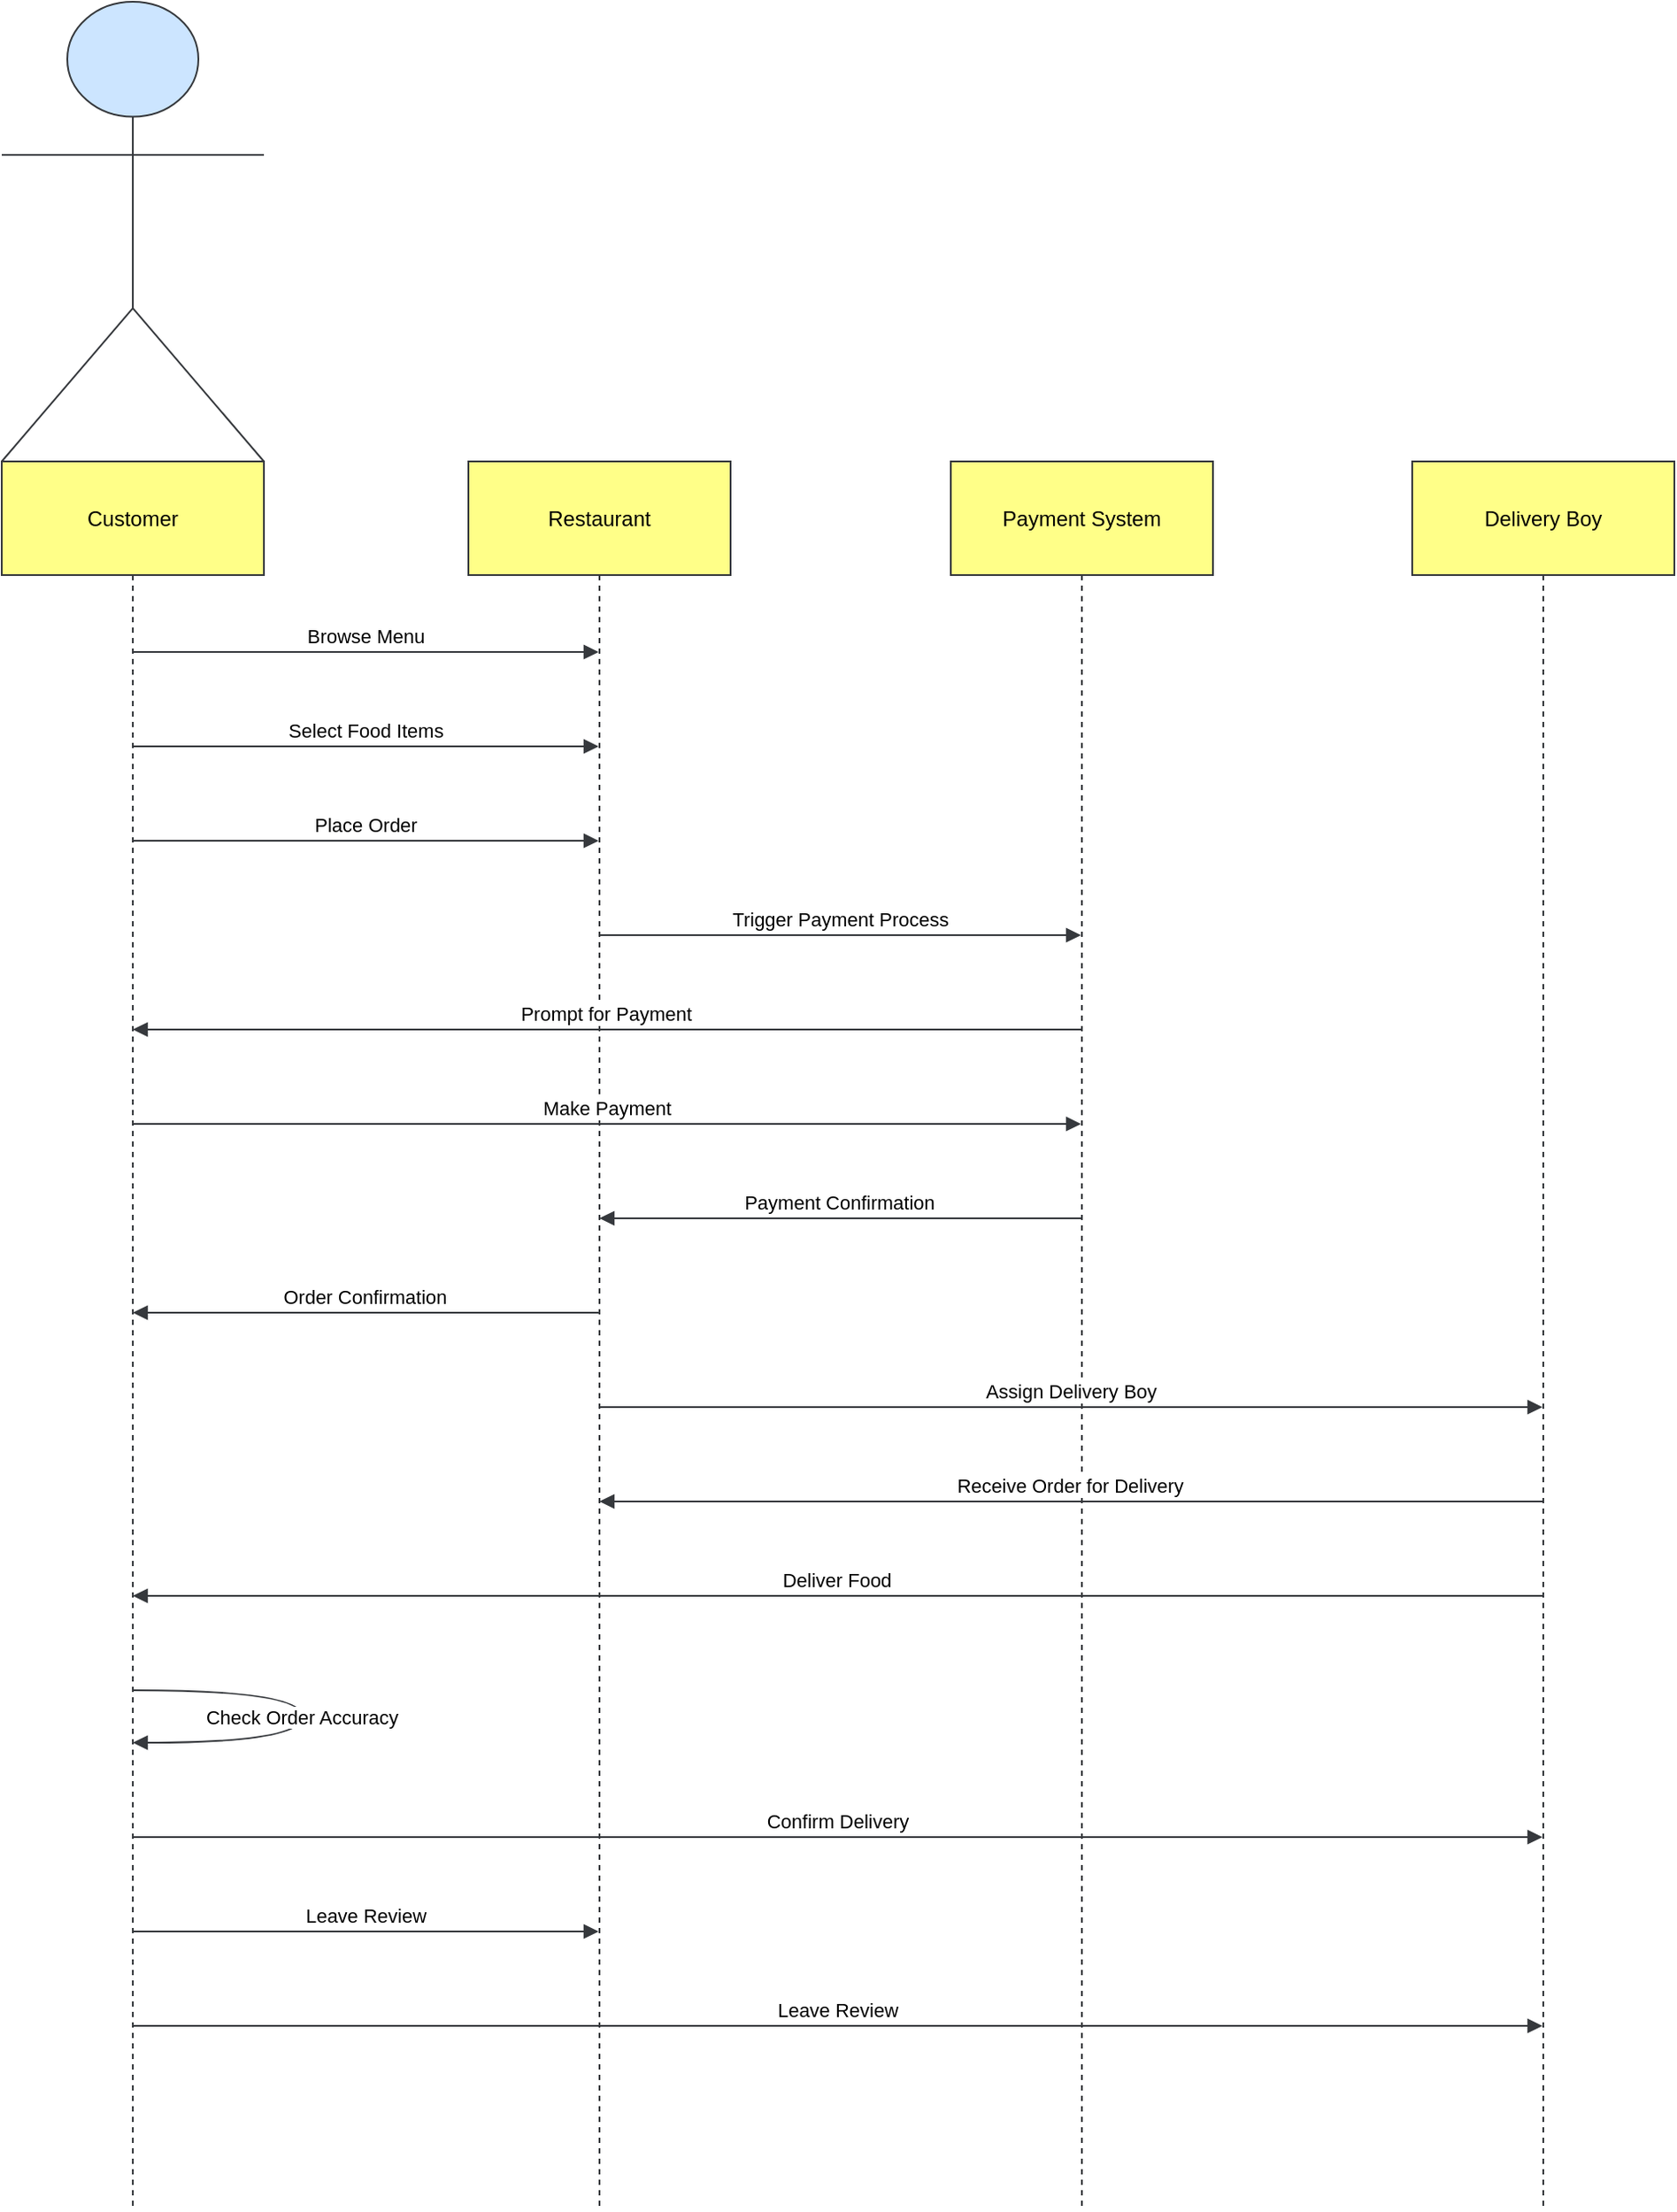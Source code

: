 <mxfile version="26.2.14">
  <diagram name="Page-1" id="uUIcSil0GLClQxcJma0W">
    <mxGraphModel dx="7960" dy="3373" grid="0" gridSize="10" guides="1" tooltips="1" connect="1" arrows="1" fold="1" page="0" pageScale="1" pageWidth="827" pageHeight="1169" math="0" shadow="0">
      <root>
        <mxCell id="0" />
        <mxCell id="1" parent="0" />
        <mxCell id="2" value="Customer" style="shape=umlLifeline;perimeter=lifelinePerimeter;whiteSpace=wrap;container=1;dropTarget=0;collapsible=0;recursiveResize=0;outlineConnect=0;portConstraint=eastwest;newEdgeStyle={&quot;edgeStyle&quot;:&quot;elbowEdgeStyle&quot;,&quot;elbow&quot;:&quot;vertical&quot;,&quot;curved&quot;:0,&quot;rounded&quot;:0};size=65;fillColor=#ffff88;strokeColor=#36393d;" parent="1" vertex="1">
          <mxGeometry x="-46" width="150" height="1000" as="geometry" />
        </mxCell>
        <mxCell id="3" value="Restaurant" style="shape=umlLifeline;perimeter=lifelinePerimeter;whiteSpace=wrap;container=1;dropTarget=0;collapsible=0;recursiveResize=0;outlineConnect=0;portConstraint=eastwest;newEdgeStyle={&quot;edgeStyle&quot;:&quot;elbowEdgeStyle&quot;,&quot;elbow&quot;:&quot;vertical&quot;,&quot;curved&quot;:0,&quot;rounded&quot;:0};size=65;fillColor=#ffff88;strokeColor=#36393d;" parent="1" vertex="1">
          <mxGeometry x="221" width="150" height="1000" as="geometry" />
        </mxCell>
        <mxCell id="4" value="Payment System" style="shape=umlLifeline;perimeter=lifelinePerimeter;whiteSpace=wrap;container=1;dropTarget=0;collapsible=0;recursiveResize=0;outlineConnect=0;portConstraint=eastwest;newEdgeStyle={&quot;edgeStyle&quot;:&quot;elbowEdgeStyle&quot;,&quot;elbow&quot;:&quot;vertical&quot;,&quot;curved&quot;:0,&quot;rounded&quot;:0};size=65;fillColor=#ffff88;strokeColor=#36393d;" parent="1" vertex="1">
          <mxGeometry x="497" width="150" height="1000" as="geometry" />
        </mxCell>
        <mxCell id="5" value="Delivery Boy" style="shape=umlLifeline;perimeter=lifelinePerimeter;whiteSpace=wrap;container=1;dropTarget=0;collapsible=0;recursiveResize=0;outlineConnect=0;portConstraint=eastwest;newEdgeStyle={&quot;edgeStyle&quot;:&quot;elbowEdgeStyle&quot;,&quot;elbow&quot;:&quot;vertical&quot;,&quot;curved&quot;:0,&quot;rounded&quot;:0};size=65;fillColor=#ffff88;strokeColor=#36393d;" parent="1" vertex="1">
          <mxGeometry x="761" width="150" height="1000" as="geometry" />
        </mxCell>
        <mxCell id="6" value="Browse Menu" style="verticalAlign=bottom;edgeStyle=elbowEdgeStyle;elbow=vertical;curved=0;rounded=0;endArrow=block;fillColor=#ffff88;strokeColor=#36393d;" parent="1" source="2" target="3" edge="1">
          <mxGeometry relative="1" as="geometry">
            <Array as="points">
              <mxPoint x="188" y="109" />
            </Array>
          </mxGeometry>
        </mxCell>
        <mxCell id="7" value="Select Food Items" style="verticalAlign=bottom;edgeStyle=elbowEdgeStyle;elbow=vertical;curved=0;rounded=0;endArrow=block;fillColor=#ffff88;strokeColor=#36393d;" parent="1" source="2" target="3" edge="1">
          <mxGeometry relative="1" as="geometry">
            <Array as="points">
              <mxPoint x="188" y="163" />
            </Array>
          </mxGeometry>
        </mxCell>
        <mxCell id="8" value="Place Order" style="verticalAlign=bottom;edgeStyle=elbowEdgeStyle;elbow=vertical;curved=0;rounded=0;endArrow=block;fillColor=#ffff88;strokeColor=#36393d;" parent="1" source="2" target="3" edge="1">
          <mxGeometry relative="1" as="geometry">
            <Array as="points">
              <mxPoint x="188" y="217" />
            </Array>
          </mxGeometry>
        </mxCell>
        <mxCell id="9" value="Trigger Payment Process" style="verticalAlign=bottom;edgeStyle=elbowEdgeStyle;elbow=vertical;curved=0;rounded=0;endArrow=block;fillColor=#ffff88;strokeColor=#36393d;" parent="1" source="3" target="4" edge="1">
          <mxGeometry relative="1" as="geometry">
            <Array as="points">
              <mxPoint x="413" y="271" />
            </Array>
          </mxGeometry>
        </mxCell>
        <mxCell id="10" value="Prompt for Payment" style="verticalAlign=bottom;edgeStyle=elbowEdgeStyle;elbow=vertical;curved=0;rounded=0;endArrow=block;fillColor=#ffff88;strokeColor=#36393d;" parent="1" source="4" target="2" edge="1">
          <mxGeometry relative="1" as="geometry">
            <Array as="points">
              <mxPoint x="312" y="325" />
            </Array>
          </mxGeometry>
        </mxCell>
        <mxCell id="11" value="Make Payment" style="verticalAlign=bottom;edgeStyle=elbowEdgeStyle;elbow=vertical;curved=0;rounded=0;endArrow=block;fillColor=#ffff88;strokeColor=#36393d;" parent="1" source="2" target="4" edge="1">
          <mxGeometry relative="1" as="geometry">
            <Array as="points">
              <mxPoint x="309" y="379" />
            </Array>
          </mxGeometry>
        </mxCell>
        <mxCell id="12" value="Payment Confirmation" style="verticalAlign=bottom;edgeStyle=elbowEdgeStyle;elbow=vertical;curved=0;rounded=0;endArrow=block;fillColor=#ffff88;strokeColor=#36393d;" parent="1" source="4" target="3" edge="1">
          <mxGeometry relative="1" as="geometry">
            <Array as="points">
              <mxPoint x="416" y="433" />
            </Array>
          </mxGeometry>
        </mxCell>
        <mxCell id="13" value="Order Confirmation" style="verticalAlign=bottom;edgeStyle=elbowEdgeStyle;elbow=vertical;curved=0;rounded=0;endArrow=block;fillColor=#ffff88;strokeColor=#36393d;" parent="1" source="3" target="2" edge="1">
          <mxGeometry relative="1" as="geometry">
            <Array as="points">
              <mxPoint x="191" y="487" />
            </Array>
          </mxGeometry>
        </mxCell>
        <mxCell id="14" value="Assign Delivery Boy" style="verticalAlign=bottom;edgeStyle=elbowEdgeStyle;elbow=vertical;curved=0;rounded=0;endArrow=block;fillColor=#ffff88;strokeColor=#36393d;" parent="1" source="3" target="5" edge="1">
          <mxGeometry relative="1" as="geometry">
            <Array as="points">
              <mxPoint x="513" y="541" />
            </Array>
          </mxGeometry>
        </mxCell>
        <mxCell id="15" value="Receive Order for Delivery" style="verticalAlign=bottom;edgeStyle=elbowEdgeStyle;elbow=vertical;curved=0;rounded=0;endArrow=block;fillColor=#ffff88;strokeColor=#36393d;" parent="1" source="5" target="3" edge="1">
          <mxGeometry relative="1" as="geometry">
            <Array as="points">
              <mxPoint x="516" y="595" />
            </Array>
          </mxGeometry>
        </mxCell>
        <mxCell id="16" value="Deliver Food" style="verticalAlign=bottom;edgeStyle=elbowEdgeStyle;elbow=vertical;curved=0;rounded=0;endArrow=block;fillColor=#ffff88;strokeColor=#36393d;" parent="1" source="5" target="2" edge="1">
          <mxGeometry relative="1" as="geometry">
            <Array as="points">
              <mxPoint x="412" y="649" />
            </Array>
          </mxGeometry>
        </mxCell>
        <mxCell id="17" value="Check Order Accuracy" style="curved=1;endArrow=block;fillColor=#ffff88;strokeColor=#36393d;" parent="1" source="2" target="2" edge="1">
          <mxGeometry relative="1" as="geometry">
            <Array as="points">
              <mxPoint x="126" y="703" />
              <mxPoint x="126" y="733" />
            </Array>
          </mxGeometry>
        </mxCell>
        <mxCell id="18" value="Confirm Delivery" style="verticalAlign=bottom;edgeStyle=elbowEdgeStyle;elbow=vertical;curved=0;rounded=0;endArrow=block;fillColor=#ffff88;strokeColor=#36393d;" parent="1" source="2" target="5" edge="1">
          <mxGeometry relative="1" as="geometry">
            <Array as="points">
              <mxPoint x="409" y="787" />
            </Array>
          </mxGeometry>
        </mxCell>
        <mxCell id="19" value="Leave Review" style="verticalAlign=bottom;edgeStyle=elbowEdgeStyle;elbow=vertical;curved=0;rounded=0;endArrow=block;fillColor=#ffff88;strokeColor=#36393d;" parent="1" source="2" target="3" edge="1">
          <mxGeometry relative="1" as="geometry">
            <Array as="points">
              <mxPoint x="188" y="841" />
            </Array>
          </mxGeometry>
        </mxCell>
        <mxCell id="20" value="Leave Review" style="verticalAlign=bottom;edgeStyle=elbowEdgeStyle;elbow=vertical;curved=0;rounded=0;endArrow=block;fillColor=#ffff88;strokeColor=#36393d;" parent="1" source="2" target="5" edge="1">
          <mxGeometry relative="1" as="geometry">
            <Array as="points">
              <mxPoint x="409" y="895" />
            </Array>
          </mxGeometry>
        </mxCell>
        <mxCell id="aD_YHIlhLt39WR47Mzzr-20" value="" style="shape=umlActor;verticalLabelPosition=bottom;verticalAlign=top;html=1;outlineConnect=0;fillColor=#cce5ff;strokeColor=#36393d;" vertex="1" parent="1">
          <mxGeometry x="-46" y="-263" width="150" height="263" as="geometry" />
        </mxCell>
      </root>
    </mxGraphModel>
  </diagram>
</mxfile>
